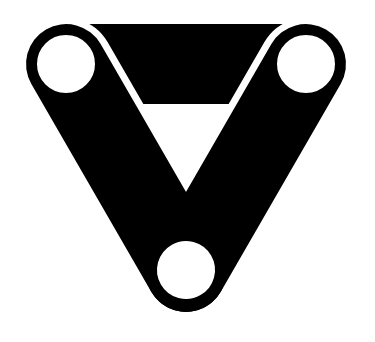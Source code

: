 <mxfile version="21.3.7" type="device">
  <diagram id="bK6ErVjp80GN6BHpLzJ9" name="Page-1">
    <mxGraphModel dx="493" dy="297" grid="1" gridSize="10" guides="1" tooltips="1" connect="1" arrows="1" fold="1" page="1" pageScale="1" pageWidth="1100" pageHeight="850" math="0" shadow="0">
      <root>
        <mxCell id="0" />
        <mxCell id="1" parent="0" />
        <mxCell id="1z-o7r2lgk3NxGWA2Z5C-77" value="" style="rounded=1;whiteSpace=wrap;html=1;arcSize=50;fillColor=#000000;strokeColor=none;rotation=0;" vertex="1" parent="1">
          <mxGeometry x="120" y="400" width="160" height="40" as="geometry" />
        </mxCell>
        <mxCell id="1z-o7r2lgk3NxGWA2Z5C-75" value="" style="rounded=1;whiteSpace=wrap;html=1;arcSize=50;fillColor=#000000;strokeColor=#FFFFFF;rotation=60;strokeWidth=8;" vertex="1" parent="1">
          <mxGeometry x="90" y="453" width="160" height="40" as="geometry" />
        </mxCell>
        <mxCell id="1z-o7r2lgk3NxGWA2Z5C-76" value="" style="rounded=1;whiteSpace=wrap;html=1;arcSize=50;fillColor=#000000;strokeColor=#FFFFFF;rotation=-60;strokeWidth=8;" vertex="1" parent="1">
          <mxGeometry x="150" y="453" width="160" height="40" as="geometry" />
        </mxCell>
        <mxCell id="1z-o7r2lgk3NxGWA2Z5C-73" value="" style="rounded=1;whiteSpace=wrap;html=1;arcSize=50;fillColor=#000000;strokeColor=none;rotation=-60;" vertex="1" parent="1">
          <mxGeometry x="150" y="452" width="160" height="40" as="geometry" />
        </mxCell>
        <mxCell id="1z-o7r2lgk3NxGWA2Z5C-74" value="" style="ellipse;whiteSpace=wrap;html=1;aspect=fixed;rotation=-60;" vertex="1" parent="1">
          <mxGeometry x="185" y="508" width="30" height="30" as="geometry" />
        </mxCell>
        <mxCell id="1z-o7r2lgk3NxGWA2Z5C-66" value="" style="rounded=1;whiteSpace=wrap;html=1;arcSize=50;fillColor=#000000;strokeColor=none;rotation=60;" vertex="1" parent="1">
          <mxGeometry x="90" y="452" width="160" height="40" as="geometry" />
        </mxCell>
        <mxCell id="1z-o7r2lgk3NxGWA2Z5C-69" value="" style="ellipse;whiteSpace=wrap;html=1;aspect=fixed;rotation=60;" vertex="1" parent="1">
          <mxGeometry x="185" y="508" width="30" height="30" as="geometry" />
        </mxCell>
        <mxCell id="1z-o7r2lgk3NxGWA2Z5C-79" value="" style="ellipse;whiteSpace=wrap;html=1;aspect=fixed;rotation=0;" vertex="1" parent="1">
          <mxGeometry x="125" y="405" width="30" height="30" as="geometry" />
        </mxCell>
        <mxCell id="1z-o7r2lgk3NxGWA2Z5C-80" value="" style="ellipse;whiteSpace=wrap;html=1;aspect=fixed;rotation=0;" vertex="1" parent="1">
          <mxGeometry x="245" y="405" width="30" height="30" as="geometry" />
        </mxCell>
      </root>
    </mxGraphModel>
  </diagram>
</mxfile>
